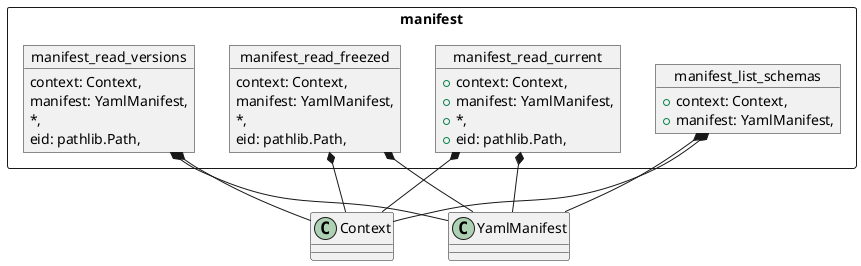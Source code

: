 @startuml
package manifest <<Rectangle>> {

    object manifest_list_schemas {
        +context: Context,
        +manifest: YamlManifest,
    }

    object manifest_read_current {
        +context: Context,
        +manifest: YamlManifest,
        +*,
        +eid: pathlib.Path,
    }

    object manifest_read_freezed {
        context: Context,
        manifest: YamlManifest,
        *,
        eid: pathlib.Path,
    }

    object manifest_read_versions {
        context: Context,
        manifest: YamlManifest,
        *,
        eid: pathlib.Path,
    }
}

manifest_list_schemas *-- Context
manifest_list_schemas *-- YamlManifest
manifest_read_current *-- Context
manifest_read_current *-- YamlManifest
manifest_read_freezed *-- Context
manifest_read_freezed *-- YamlManifest
manifest_read_versions *-- Context
manifest_read_versions *-- YamlManifest
@enduml
